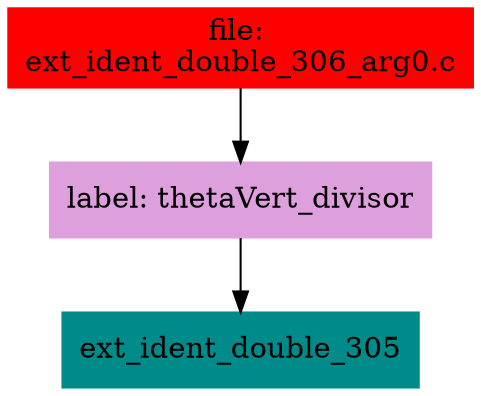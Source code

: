 digraph G {
node [shape=box]

0 [label="file: 
ext_ident_double_306_arg0.c",color=red, style=filled]
1 [label="label: thetaVert_divisor",color=plum, style=filled]
0 -> 1
2 [label="ext_ident_double_305",color=cyan4, style=filled]
1 -> 2


}

